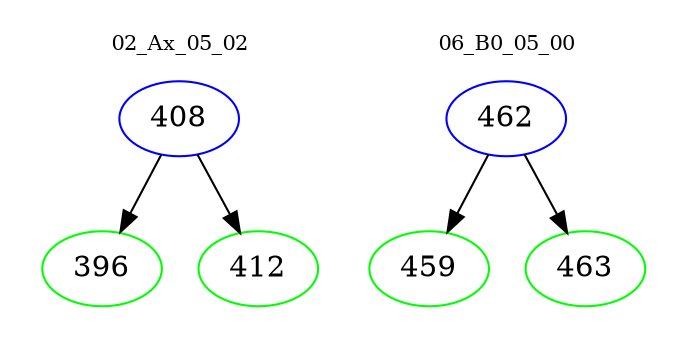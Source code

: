 digraph{
subgraph cluster_0 {
color = white
label = "02_Ax_05_02";
fontsize=10;
T0_408 [label="408", color="blue"]
T0_408 -> T0_396 [color="black"]
T0_396 [label="396", color="green"]
T0_408 -> T0_412 [color="black"]
T0_412 [label="412", color="green"]
}
subgraph cluster_1 {
color = white
label = "06_B0_05_00";
fontsize=10;
T1_462 [label="462", color="blue"]
T1_462 -> T1_459 [color="black"]
T1_459 [label="459", color="green"]
T1_462 -> T1_463 [color="black"]
T1_463 [label="463", color="green"]
}
}
